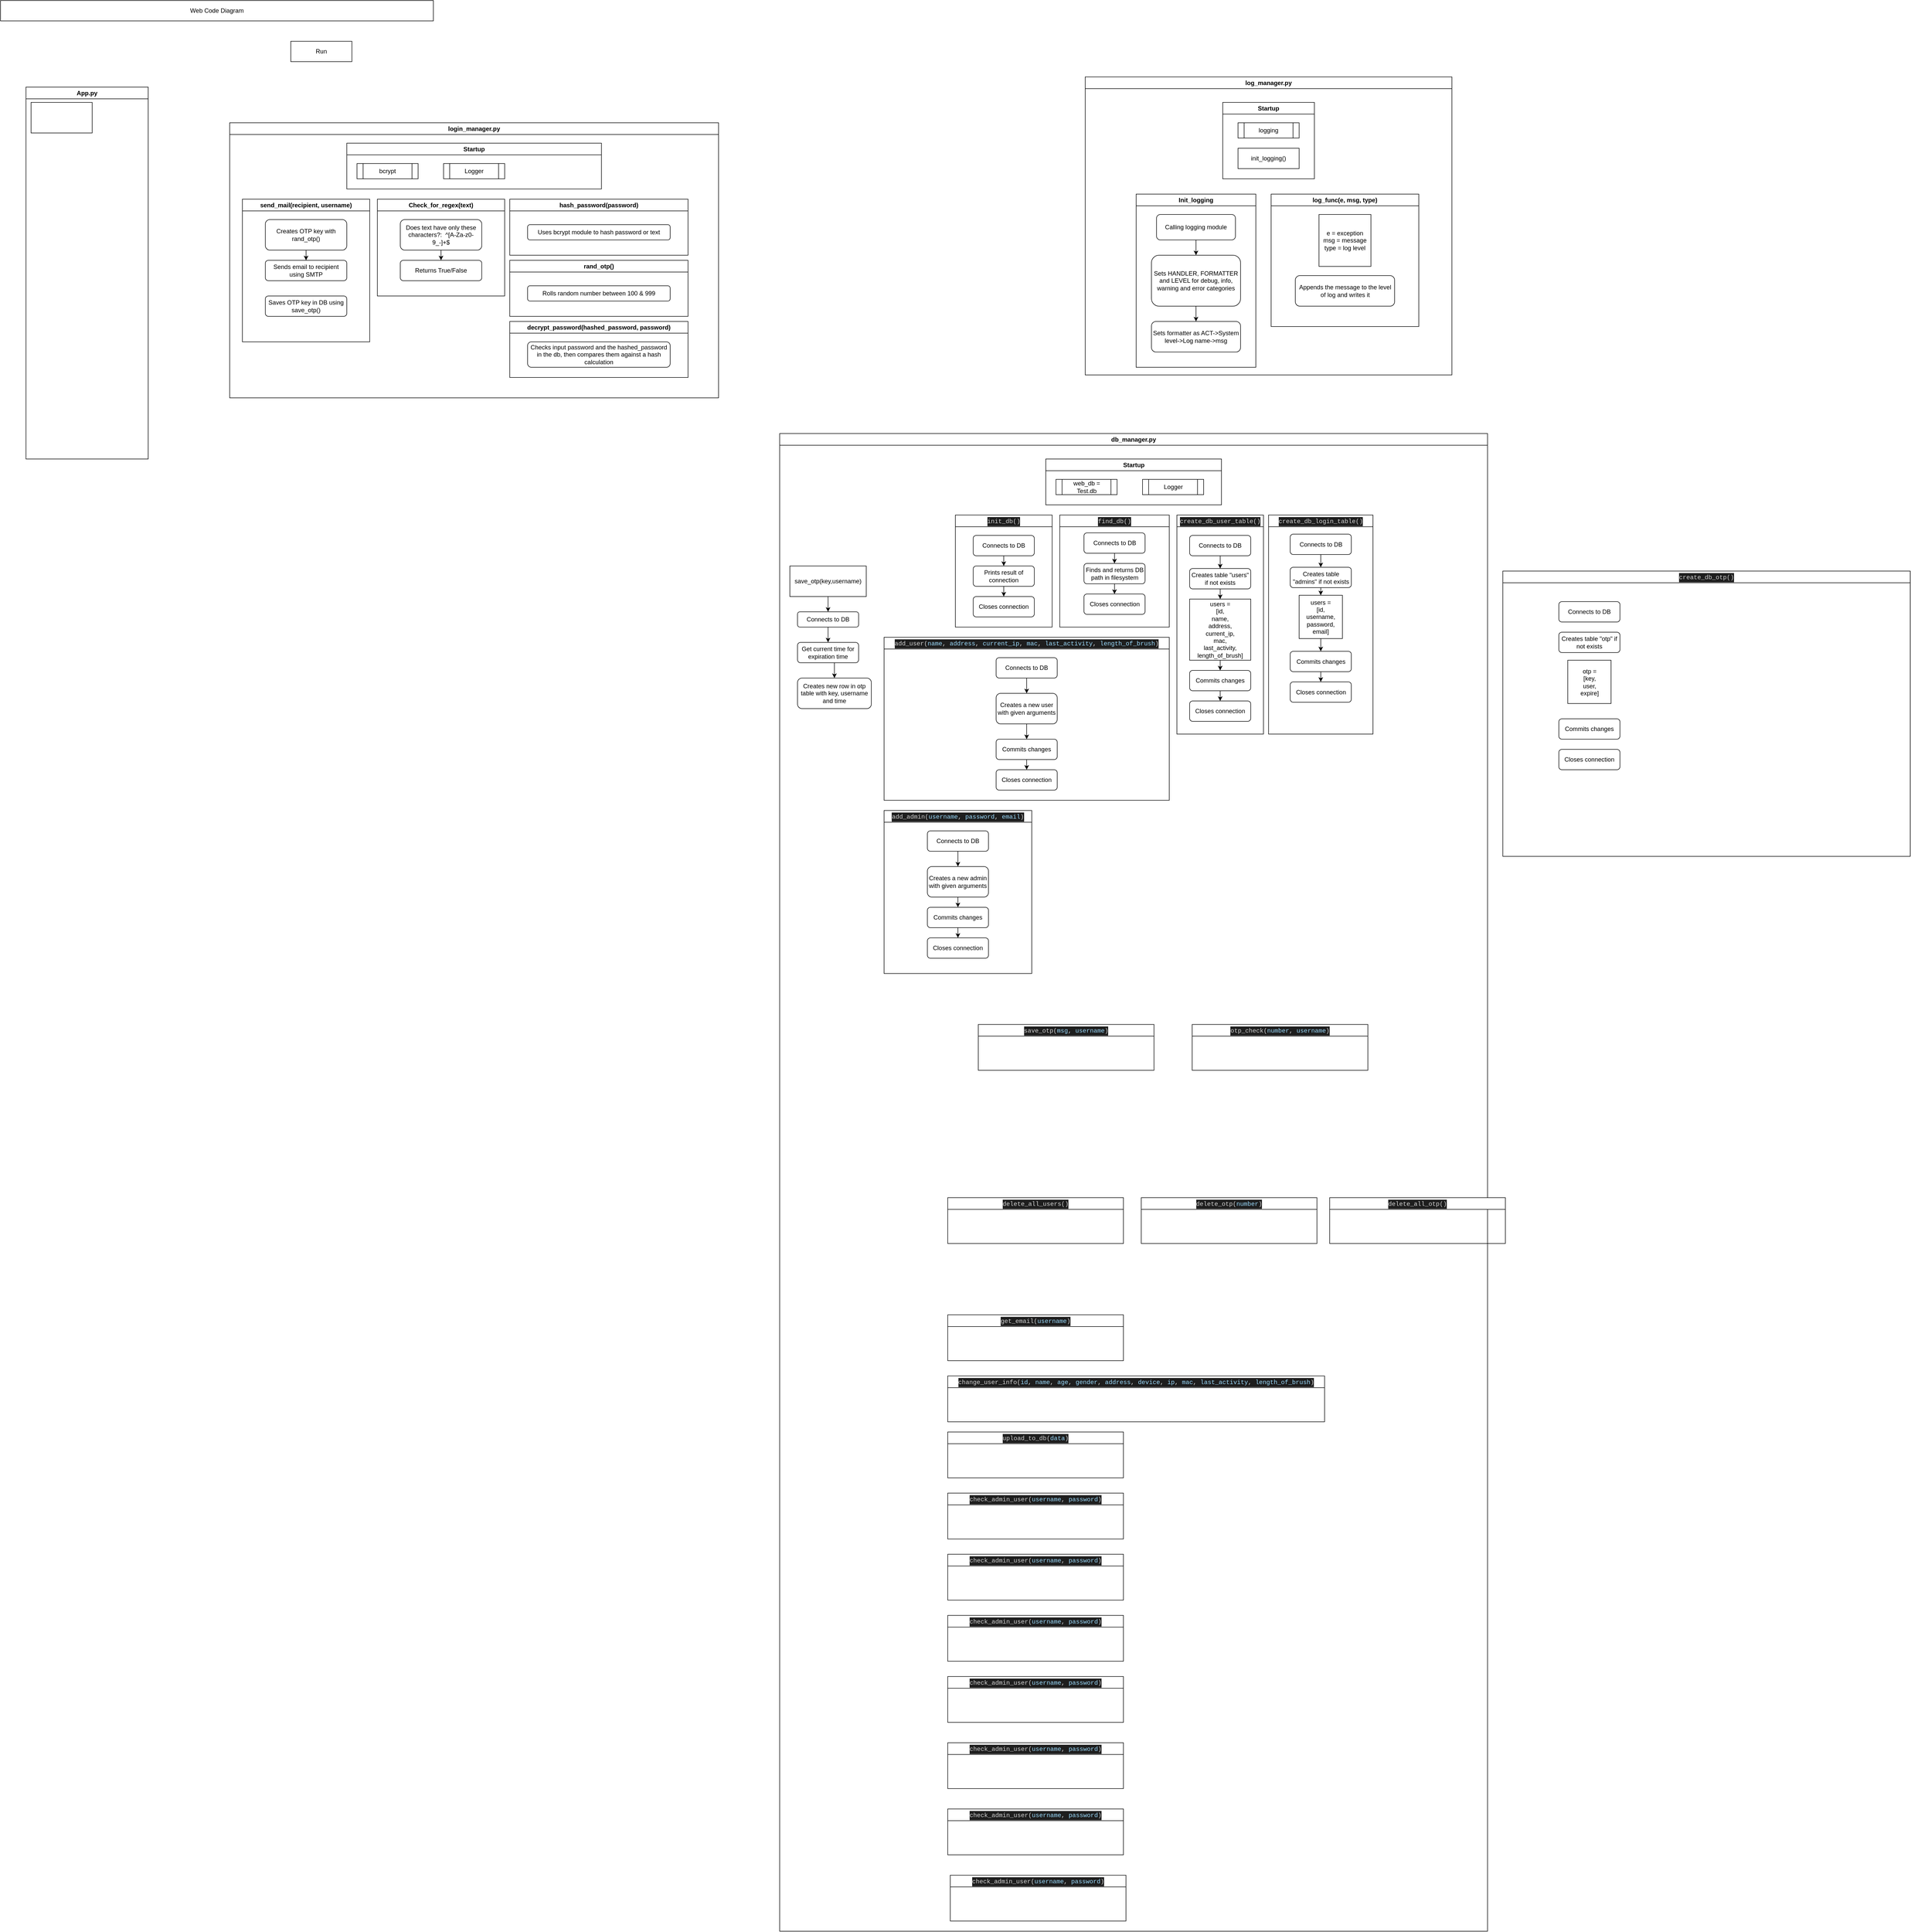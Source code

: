 <mxfile version="22.1.2" type="device">
  <diagram name="Page-1" id="QE8vZVnPBZV8oYVL76SA">
    <mxGraphModel dx="1562" dy="975" grid="1" gridSize="10" guides="1" tooltips="1" connect="1" arrows="1" fold="1" page="1" pageScale="1" pageWidth="850" pageHeight="1100" math="0" shadow="0">
      <root>
        <mxCell id="0" />
        <mxCell id="1" parent="0" />
        <mxCell id="vFeUDvUmldkNWTVdKpO3-1" value="Web Code Diagram" style="rounded=0;whiteSpace=wrap;html=1;" vertex="1" parent="1">
          <mxGeometry width="850" height="40" as="geometry" />
        </mxCell>
        <mxCell id="vFeUDvUmldkNWTVdKpO3-3" value="Run" style="rounded=0;whiteSpace=wrap;html=1;" vertex="1" parent="1">
          <mxGeometry x="570" y="80" width="120" height="40" as="geometry" />
        </mxCell>
        <mxCell id="vFeUDvUmldkNWTVdKpO3-5" value="App.py" style="swimlane;whiteSpace=wrap;html=1;startSize=23;" vertex="1" parent="1">
          <mxGeometry x="50" y="170" width="240" height="730" as="geometry" />
        </mxCell>
        <mxCell id="vFeUDvUmldkNWTVdKpO3-9" value="" style="rounded=0;whiteSpace=wrap;html=1;" vertex="1" parent="vFeUDvUmldkNWTVdKpO3-5">
          <mxGeometry x="10" y="30" width="120" height="60" as="geometry" />
        </mxCell>
        <mxCell id="vFeUDvUmldkNWTVdKpO3-6" value="log_manager.py" style="swimlane;whiteSpace=wrap;html=1;startSize=23;" vertex="1" parent="1">
          <mxGeometry x="2130" y="150" width="720" height="585" as="geometry" />
        </mxCell>
        <mxCell id="vFeUDvUmldkNWTVdKpO3-115" value="Startup" style="swimlane;whiteSpace=wrap;html=1;" vertex="1" parent="vFeUDvUmldkNWTVdKpO3-6">
          <mxGeometry x="270" y="50" width="180" height="150" as="geometry" />
        </mxCell>
        <mxCell id="vFeUDvUmldkNWTVdKpO3-117" value="logging" style="shape=process;whiteSpace=wrap;html=1;backgroundOutline=1;" vertex="1" parent="vFeUDvUmldkNWTVdKpO3-115">
          <mxGeometry x="30" y="40" width="120" height="30" as="geometry" />
        </mxCell>
        <mxCell id="vFeUDvUmldkNWTVdKpO3-120" value="init_logging()" style="rounded=0;whiteSpace=wrap;html=1;" vertex="1" parent="vFeUDvUmldkNWTVdKpO3-115">
          <mxGeometry x="30" y="90" width="120" height="40" as="geometry" />
        </mxCell>
        <mxCell id="vFeUDvUmldkNWTVdKpO3-121" value="Init_logging" style="swimlane;whiteSpace=wrap;html=1;" vertex="1" parent="vFeUDvUmldkNWTVdKpO3-6">
          <mxGeometry x="100" y="230" width="235" height="340" as="geometry" />
        </mxCell>
        <mxCell id="vFeUDvUmldkNWTVdKpO3-127" style="edgeStyle=orthogonalEdgeStyle;rounded=0;orthogonalLoop=1;jettySize=auto;html=1;exitX=0.5;exitY=1;exitDx=0;exitDy=0;entryX=0.5;entryY=0;entryDx=0;entryDy=0;" edge="1" parent="vFeUDvUmldkNWTVdKpO3-121" source="vFeUDvUmldkNWTVdKpO3-124" target="vFeUDvUmldkNWTVdKpO3-125">
          <mxGeometry relative="1" as="geometry" />
        </mxCell>
        <mxCell id="vFeUDvUmldkNWTVdKpO3-124" value="Calling logging module" style="rounded=1;whiteSpace=wrap;html=1;" vertex="1" parent="vFeUDvUmldkNWTVdKpO3-121">
          <mxGeometry x="40" y="40" width="155" height="50" as="geometry" />
        </mxCell>
        <mxCell id="vFeUDvUmldkNWTVdKpO3-128" style="edgeStyle=orthogonalEdgeStyle;rounded=0;orthogonalLoop=1;jettySize=auto;html=1;exitX=0.5;exitY=1;exitDx=0;exitDy=0;entryX=0.5;entryY=0;entryDx=0;entryDy=0;" edge="1" parent="vFeUDvUmldkNWTVdKpO3-121" source="vFeUDvUmldkNWTVdKpO3-125" target="vFeUDvUmldkNWTVdKpO3-126">
          <mxGeometry relative="1" as="geometry" />
        </mxCell>
        <mxCell id="vFeUDvUmldkNWTVdKpO3-125" value="Sets HANDLER, FORMATTER and LEVEL for debug, info, warning and error categories" style="rounded=1;whiteSpace=wrap;html=1;" vertex="1" parent="vFeUDvUmldkNWTVdKpO3-121">
          <mxGeometry x="30" y="120" width="175" height="100" as="geometry" />
        </mxCell>
        <mxCell id="vFeUDvUmldkNWTVdKpO3-126" value="Sets formatter as ACT-&amp;gt;System level-&amp;gt;Log name-&amp;gt;msg" style="rounded=1;whiteSpace=wrap;html=1;" vertex="1" parent="vFeUDvUmldkNWTVdKpO3-121">
          <mxGeometry x="30" y="250" width="175" height="60" as="geometry" />
        </mxCell>
        <mxCell id="vFeUDvUmldkNWTVdKpO3-129" value="log_func(e, msg, type)" style="swimlane;whiteSpace=wrap;html=1;" vertex="1" parent="vFeUDvUmldkNWTVdKpO3-6">
          <mxGeometry x="365" y="230" width="290" height="260" as="geometry" />
        </mxCell>
        <mxCell id="vFeUDvUmldkNWTVdKpO3-136" value="Appends the message to the level of log and writes it" style="rounded=1;whiteSpace=wrap;html=1;" vertex="1" parent="vFeUDvUmldkNWTVdKpO3-129">
          <mxGeometry x="47.5" y="160" width="195" height="60" as="geometry" />
        </mxCell>
        <mxCell id="vFeUDvUmldkNWTVdKpO3-137" value="e = exception&lt;br&gt;msg = message&lt;br&gt;type = log level" style="whiteSpace=wrap;html=1;aspect=fixed;" vertex="1" parent="vFeUDvUmldkNWTVdKpO3-129">
          <mxGeometry x="94" y="40" width="102" height="102" as="geometry" />
        </mxCell>
        <mxCell id="vFeUDvUmldkNWTVdKpO3-12" value="login_manager.py" style="swimlane;whiteSpace=wrap;html=1;startSize=23;" vertex="1" parent="1">
          <mxGeometry x="450" y="240" width="960" height="540" as="geometry" />
        </mxCell>
        <mxCell id="vFeUDvUmldkNWTVdKpO3-92" value="Check_for_regex(text)" style="swimlane;whiteSpace=wrap;html=1;" vertex="1" parent="vFeUDvUmldkNWTVdKpO3-12">
          <mxGeometry x="290" y="150" width="250" height="190" as="geometry" />
        </mxCell>
        <mxCell id="vFeUDvUmldkNWTVdKpO3-104" style="edgeStyle=orthogonalEdgeStyle;rounded=0;orthogonalLoop=1;jettySize=auto;html=1;exitX=0.5;exitY=1;exitDx=0;exitDy=0;entryX=0.5;entryY=0;entryDx=0;entryDy=0;" edge="1" parent="vFeUDvUmldkNWTVdKpO3-92" source="vFeUDvUmldkNWTVdKpO3-80" target="vFeUDvUmldkNWTVdKpO3-103">
          <mxGeometry relative="1" as="geometry" />
        </mxCell>
        <mxCell id="vFeUDvUmldkNWTVdKpO3-80" value="Does text have only these characters?:&amp;nbsp; ^[A-Za-z0-9_-]+$" style="rounded=1;whiteSpace=wrap;html=1;" vertex="1" parent="vFeUDvUmldkNWTVdKpO3-92">
          <mxGeometry x="45" y="40" width="160" height="60" as="geometry" />
        </mxCell>
        <mxCell id="vFeUDvUmldkNWTVdKpO3-91" style="edgeStyle=orthogonalEdgeStyle;rounded=0;orthogonalLoop=1;jettySize=auto;html=1;exitX=0.5;exitY=1;exitDx=0;exitDy=0;" edge="1" parent="vFeUDvUmldkNWTVdKpO3-92">
          <mxGeometry relative="1" as="geometry">
            <mxPoint x="82.5" y="160" as="sourcePoint" />
            <mxPoint x="82.5" y="160" as="targetPoint" />
          </mxGeometry>
        </mxCell>
        <mxCell id="vFeUDvUmldkNWTVdKpO3-103" value="Returns True/False" style="rounded=1;whiteSpace=wrap;html=1;" vertex="1" parent="vFeUDvUmldkNWTVdKpO3-92">
          <mxGeometry x="45" y="120" width="160" height="40" as="geometry" />
        </mxCell>
        <mxCell id="vFeUDvUmldkNWTVdKpO3-97" value="Startup" style="swimlane;whiteSpace=wrap;html=1;" vertex="1" parent="vFeUDvUmldkNWTVdKpO3-12">
          <mxGeometry x="230" y="40" width="500" height="90" as="geometry" />
        </mxCell>
        <mxCell id="vFeUDvUmldkNWTVdKpO3-28" value="bcrypt" style="shape=process;whiteSpace=wrap;html=1;backgroundOutline=1;" vertex="1" parent="vFeUDvUmldkNWTVdKpO3-97">
          <mxGeometry x="20" y="40" width="120" height="30" as="geometry" />
        </mxCell>
        <mxCell id="vFeUDvUmldkNWTVdKpO3-27" value="Logger" style="shape=process;whiteSpace=wrap;html=1;backgroundOutline=1;" vertex="1" parent="vFeUDvUmldkNWTVdKpO3-97">
          <mxGeometry x="190" y="40" width="120" height="30" as="geometry" />
        </mxCell>
        <mxCell id="vFeUDvUmldkNWTVdKpO3-98" value="hash_password(password)" style="swimlane;whiteSpace=wrap;html=1;" vertex="1" parent="vFeUDvUmldkNWTVdKpO3-12">
          <mxGeometry x="550" y="150" width="350" height="110" as="geometry" />
        </mxCell>
        <mxCell id="vFeUDvUmldkNWTVdKpO3-72" value="Uses bcrypt module to hash password or text" style="rounded=1;whiteSpace=wrap;html=1;" vertex="1" parent="vFeUDvUmldkNWTVdKpO3-98">
          <mxGeometry x="35" y="50" width="280" height="30" as="geometry" />
        </mxCell>
        <mxCell id="vFeUDvUmldkNWTVdKpO3-105" value="send_mail(recipient, username)" style="swimlane;whiteSpace=wrap;html=1;" vertex="1" parent="vFeUDvUmldkNWTVdKpO3-12">
          <mxGeometry x="25" y="150" width="250" height="280" as="geometry" />
        </mxCell>
        <mxCell id="vFeUDvUmldkNWTVdKpO3-106" style="edgeStyle=orthogonalEdgeStyle;rounded=0;orthogonalLoop=1;jettySize=auto;html=1;exitX=0.5;exitY=1;exitDx=0;exitDy=0;entryX=0.5;entryY=0;entryDx=0;entryDy=0;" edge="1" parent="vFeUDvUmldkNWTVdKpO3-105" source="vFeUDvUmldkNWTVdKpO3-107" target="vFeUDvUmldkNWTVdKpO3-109">
          <mxGeometry relative="1" as="geometry" />
        </mxCell>
        <mxCell id="vFeUDvUmldkNWTVdKpO3-107" value="Creates OTP key with rand_otp()" style="rounded=1;whiteSpace=wrap;html=1;" vertex="1" parent="vFeUDvUmldkNWTVdKpO3-105">
          <mxGeometry x="45" y="40" width="160" height="60" as="geometry" />
        </mxCell>
        <mxCell id="vFeUDvUmldkNWTVdKpO3-108" style="edgeStyle=orthogonalEdgeStyle;rounded=0;orthogonalLoop=1;jettySize=auto;html=1;exitX=0.5;exitY=1;exitDx=0;exitDy=0;" edge="1" parent="vFeUDvUmldkNWTVdKpO3-105">
          <mxGeometry relative="1" as="geometry">
            <mxPoint x="82.5" y="160" as="sourcePoint" />
            <mxPoint x="82.5" y="160" as="targetPoint" />
          </mxGeometry>
        </mxCell>
        <mxCell id="vFeUDvUmldkNWTVdKpO3-109" value="Sends email to recipient using SMTP" style="rounded=1;whiteSpace=wrap;html=1;" vertex="1" parent="vFeUDvUmldkNWTVdKpO3-105">
          <mxGeometry x="45" y="120" width="160" height="40" as="geometry" />
        </mxCell>
        <mxCell id="vFeUDvUmldkNWTVdKpO3-110" value="Saves OTP key in DB using save_otp()" style="rounded=1;whiteSpace=wrap;html=1;" vertex="1" parent="vFeUDvUmldkNWTVdKpO3-105">
          <mxGeometry x="45" y="190" width="160" height="40" as="geometry" />
        </mxCell>
        <mxCell id="vFeUDvUmldkNWTVdKpO3-111" value="rand_otp()" style="swimlane;whiteSpace=wrap;html=1;" vertex="1" parent="vFeUDvUmldkNWTVdKpO3-12">
          <mxGeometry x="550" y="270" width="350" height="110" as="geometry" />
        </mxCell>
        <mxCell id="vFeUDvUmldkNWTVdKpO3-112" value="Rolls random number between 100 &amp;amp; 999" style="rounded=1;whiteSpace=wrap;html=1;" vertex="1" parent="vFeUDvUmldkNWTVdKpO3-111">
          <mxGeometry x="35" y="50" width="280" height="30" as="geometry" />
        </mxCell>
        <mxCell id="vFeUDvUmldkNWTVdKpO3-113" value="decrypt_password(hashed_password, password)" style="swimlane;whiteSpace=wrap;html=1;" vertex="1" parent="vFeUDvUmldkNWTVdKpO3-12">
          <mxGeometry x="550" y="390" width="350" height="110" as="geometry" />
        </mxCell>
        <mxCell id="vFeUDvUmldkNWTVdKpO3-114" value="Checks input password and the hashed_password in the db, then compares them against a hash calculation" style="rounded=1;whiteSpace=wrap;html=1;" vertex="1" parent="vFeUDvUmldkNWTVdKpO3-113">
          <mxGeometry x="35" y="40" width="280" height="50" as="geometry" />
        </mxCell>
        <mxCell id="vFeUDvUmldkNWTVdKpO3-14" value="db_manager.py" style="swimlane;whiteSpace=wrap;html=1;startSize=23;" vertex="1" parent="1">
          <mxGeometry x="1530" y="850" width="1390" height="2940" as="geometry" />
        </mxCell>
        <mxCell id="vFeUDvUmldkNWTVdKpO3-68" style="edgeStyle=orthogonalEdgeStyle;rounded=0;orthogonalLoop=1;jettySize=auto;html=1;exitX=0.5;exitY=1;exitDx=0;exitDy=0;entryX=0.5;entryY=0;entryDx=0;entryDy=0;" edge="1" parent="vFeUDvUmldkNWTVdKpO3-14" source="vFeUDvUmldkNWTVdKpO3-40" target="vFeUDvUmldkNWTVdKpO3-65">
          <mxGeometry relative="1" as="geometry" />
        </mxCell>
        <mxCell id="vFeUDvUmldkNWTVdKpO3-40" value="save_otp(key,username)" style="rounded=0;whiteSpace=wrap;html=1;" vertex="1" parent="vFeUDvUmldkNWTVdKpO3-14">
          <mxGeometry x="20" y="260" width="150" height="60" as="geometry" />
        </mxCell>
        <mxCell id="vFeUDvUmldkNWTVdKpO3-69" style="edgeStyle=orthogonalEdgeStyle;rounded=0;orthogonalLoop=1;jettySize=auto;html=1;exitX=0.5;exitY=1;exitDx=0;exitDy=0;entryX=0.5;entryY=0;entryDx=0;entryDy=0;" edge="1" parent="vFeUDvUmldkNWTVdKpO3-14" source="vFeUDvUmldkNWTVdKpO3-65" target="vFeUDvUmldkNWTVdKpO3-66">
          <mxGeometry relative="1" as="geometry" />
        </mxCell>
        <mxCell id="vFeUDvUmldkNWTVdKpO3-65" value="Connects to DB" style="rounded=1;whiteSpace=wrap;html=1;" vertex="1" parent="vFeUDvUmldkNWTVdKpO3-14">
          <mxGeometry x="35" y="350" width="120" height="30" as="geometry" />
        </mxCell>
        <mxCell id="vFeUDvUmldkNWTVdKpO3-70" style="edgeStyle=orthogonalEdgeStyle;rounded=0;orthogonalLoop=1;jettySize=auto;html=1;exitX=0.5;exitY=1;exitDx=0;exitDy=0;entryX=0.5;entryY=0;entryDx=0;entryDy=0;" edge="1" parent="vFeUDvUmldkNWTVdKpO3-14" source="vFeUDvUmldkNWTVdKpO3-66" target="vFeUDvUmldkNWTVdKpO3-67">
          <mxGeometry relative="1" as="geometry" />
        </mxCell>
        <mxCell id="vFeUDvUmldkNWTVdKpO3-66" value="Get current time for expiration time" style="rounded=1;whiteSpace=wrap;html=1;" vertex="1" parent="vFeUDvUmldkNWTVdKpO3-14">
          <mxGeometry x="35" y="410" width="120" height="40" as="geometry" />
        </mxCell>
        <mxCell id="vFeUDvUmldkNWTVdKpO3-67" value="Creates new row in otp table with key, username and time" style="rounded=1;whiteSpace=wrap;html=1;" vertex="1" parent="vFeUDvUmldkNWTVdKpO3-14">
          <mxGeometry x="35" y="480" width="145" height="60" as="geometry" />
        </mxCell>
        <mxCell id="vFeUDvUmldkNWTVdKpO3-138" value="Startup" style="swimlane;whiteSpace=wrap;html=1;" vertex="1" parent="vFeUDvUmldkNWTVdKpO3-14">
          <mxGeometry x="522.5" y="50" width="345" height="90" as="geometry" />
        </mxCell>
        <mxCell id="vFeUDvUmldkNWTVdKpO3-139" value="web_db = Test.db" style="shape=process;whiteSpace=wrap;html=1;backgroundOutline=1;" vertex="1" parent="vFeUDvUmldkNWTVdKpO3-138">
          <mxGeometry x="20" y="40" width="120" height="30" as="geometry" />
        </mxCell>
        <mxCell id="vFeUDvUmldkNWTVdKpO3-140" value="Logger" style="shape=process;whiteSpace=wrap;html=1;backgroundOutline=1;" vertex="1" parent="vFeUDvUmldkNWTVdKpO3-138">
          <mxGeometry x="190" y="40" width="120" height="30" as="geometry" />
        </mxCell>
        <mxCell id="vFeUDvUmldkNWTVdKpO3-148" value="&lt;div style=&quot;color: rgb(212, 212, 212); background-color: rgb(30, 30, 30); font-family: Menlo, Monaco, &amp;quot;Courier New&amp;quot;, monospace; font-weight: normal; line-height: 18px;&quot;&gt;&lt;div style=&quot;line-height: 18px;&quot;&gt;create_db_login_table()&lt;/div&gt;&lt;/div&gt;" style="swimlane;whiteSpace=wrap;html=1;" vertex="1" parent="vFeUDvUmldkNWTVdKpO3-14">
          <mxGeometry x="960" y="160" width="205" height="430" as="geometry" />
        </mxCell>
        <mxCell id="vFeUDvUmldkNWTVdKpO3-207" style="edgeStyle=orthogonalEdgeStyle;rounded=0;orthogonalLoop=1;jettySize=auto;html=1;exitX=0.5;exitY=1;exitDx=0;exitDy=0;entryX=0.5;entryY=0;entryDx=0;entryDy=0;" edge="1" parent="vFeUDvUmldkNWTVdKpO3-148" source="vFeUDvUmldkNWTVdKpO3-202" target="vFeUDvUmldkNWTVdKpO3-204">
          <mxGeometry relative="1" as="geometry" />
        </mxCell>
        <mxCell id="vFeUDvUmldkNWTVdKpO3-202" value="Connects to DB" style="rounded=1;whiteSpace=wrap;html=1;" vertex="1" parent="vFeUDvUmldkNWTVdKpO3-148">
          <mxGeometry x="42.5" y="37.5" width="120" height="40" as="geometry" />
        </mxCell>
        <mxCell id="vFeUDvUmldkNWTVdKpO3-203" value="Closes connection" style="rounded=1;whiteSpace=wrap;html=1;" vertex="1" parent="vFeUDvUmldkNWTVdKpO3-148">
          <mxGeometry x="42.5" y="327.5" width="120" height="40" as="geometry" />
        </mxCell>
        <mxCell id="vFeUDvUmldkNWTVdKpO3-208" style="edgeStyle=orthogonalEdgeStyle;rounded=0;orthogonalLoop=1;jettySize=auto;html=1;exitX=0.5;exitY=1;exitDx=0;exitDy=0;entryX=0.5;entryY=0;entryDx=0;entryDy=0;" edge="1" parent="vFeUDvUmldkNWTVdKpO3-148" source="vFeUDvUmldkNWTVdKpO3-204" target="vFeUDvUmldkNWTVdKpO3-205">
          <mxGeometry relative="1" as="geometry" />
        </mxCell>
        <mxCell id="vFeUDvUmldkNWTVdKpO3-204" value="Creates table &quot;admins&quot; if not exists" style="rounded=1;whiteSpace=wrap;html=1;" vertex="1" parent="vFeUDvUmldkNWTVdKpO3-148">
          <mxGeometry x="42.5" y="102.5" width="120" height="40" as="geometry" />
        </mxCell>
        <mxCell id="vFeUDvUmldkNWTVdKpO3-209" style="edgeStyle=orthogonalEdgeStyle;rounded=0;orthogonalLoop=1;jettySize=auto;html=1;exitX=0.5;exitY=1;exitDx=0;exitDy=0;entryX=0.5;entryY=0;entryDx=0;entryDy=0;" edge="1" parent="vFeUDvUmldkNWTVdKpO3-148" source="vFeUDvUmldkNWTVdKpO3-205" target="vFeUDvUmldkNWTVdKpO3-206">
          <mxGeometry relative="1" as="geometry" />
        </mxCell>
        <mxCell id="vFeUDvUmldkNWTVdKpO3-205" value="users = &lt;br&gt;[id, &lt;br&gt;username, &lt;br&gt;password, &lt;br&gt;email]" style="whiteSpace=wrap;html=1;aspect=fixed;" vertex="1" parent="vFeUDvUmldkNWTVdKpO3-148">
          <mxGeometry x="60" y="157.5" width="85" height="85" as="geometry" />
        </mxCell>
        <mxCell id="vFeUDvUmldkNWTVdKpO3-210" style="edgeStyle=orthogonalEdgeStyle;rounded=0;orthogonalLoop=1;jettySize=auto;html=1;exitX=0.5;exitY=1;exitDx=0;exitDy=0;entryX=0.5;entryY=0;entryDx=0;entryDy=0;" edge="1" parent="vFeUDvUmldkNWTVdKpO3-148" source="vFeUDvUmldkNWTVdKpO3-206" target="vFeUDvUmldkNWTVdKpO3-203">
          <mxGeometry relative="1" as="geometry" />
        </mxCell>
        <mxCell id="vFeUDvUmldkNWTVdKpO3-206" value="Commits changes" style="rounded=1;whiteSpace=wrap;html=1;" vertex="1" parent="vFeUDvUmldkNWTVdKpO3-148">
          <mxGeometry x="42.5" y="267.5" width="120" height="40" as="geometry" />
        </mxCell>
        <mxCell id="vFeUDvUmldkNWTVdKpO3-150" value="&lt;div style=&quot;color: rgb(212, 212, 212); background-color: rgb(30, 30, 30); font-family: Menlo, Monaco, &amp;quot;Courier New&amp;quot;, monospace; font-weight: normal; line-height: 18px;&quot;&gt;add_admin(&lt;span style=&quot;color: #9cdcfe;&quot;&gt;username&lt;/span&gt;, &lt;span style=&quot;color: #9cdcfe;&quot;&gt;password&lt;/span&gt;, &lt;span style=&quot;color: #9cdcfe;&quot;&gt;email&lt;/span&gt;)&lt;/div&gt;" style="swimlane;whiteSpace=wrap;html=1;" vertex="1" parent="vFeUDvUmldkNWTVdKpO3-14">
          <mxGeometry x="205" y="740" width="290" height="320" as="geometry" />
        </mxCell>
        <mxCell id="vFeUDvUmldkNWTVdKpO3-224" style="edgeStyle=orthogonalEdgeStyle;rounded=0;orthogonalLoop=1;jettySize=auto;html=1;exitX=0.5;exitY=1;exitDx=0;exitDy=0;entryX=0.5;entryY=0;entryDx=0;entryDy=0;" edge="1" parent="vFeUDvUmldkNWTVdKpO3-150" source="vFeUDvUmldkNWTVdKpO3-220" target="vFeUDvUmldkNWTVdKpO3-223">
          <mxGeometry relative="1" as="geometry" />
        </mxCell>
        <mxCell id="vFeUDvUmldkNWTVdKpO3-220" value="Connects to DB" style="rounded=1;whiteSpace=wrap;html=1;" vertex="1" parent="vFeUDvUmldkNWTVdKpO3-150">
          <mxGeometry x="85" y="40" width="120" height="40" as="geometry" />
        </mxCell>
        <mxCell id="vFeUDvUmldkNWTVdKpO3-221" value="Closes connection" style="rounded=1;whiteSpace=wrap;html=1;" vertex="1" parent="vFeUDvUmldkNWTVdKpO3-150">
          <mxGeometry x="85" y="250" width="120" height="40" as="geometry" />
        </mxCell>
        <mxCell id="vFeUDvUmldkNWTVdKpO3-226" style="edgeStyle=orthogonalEdgeStyle;rounded=0;orthogonalLoop=1;jettySize=auto;html=1;exitX=0.5;exitY=1;exitDx=0;exitDy=0;entryX=0.5;entryY=0;entryDx=0;entryDy=0;" edge="1" parent="vFeUDvUmldkNWTVdKpO3-150" source="vFeUDvUmldkNWTVdKpO3-222" target="vFeUDvUmldkNWTVdKpO3-221">
          <mxGeometry relative="1" as="geometry" />
        </mxCell>
        <mxCell id="vFeUDvUmldkNWTVdKpO3-222" value="Commits changes" style="rounded=1;whiteSpace=wrap;html=1;" vertex="1" parent="vFeUDvUmldkNWTVdKpO3-150">
          <mxGeometry x="85" y="190" width="120" height="40" as="geometry" />
        </mxCell>
        <mxCell id="vFeUDvUmldkNWTVdKpO3-225" style="edgeStyle=orthogonalEdgeStyle;rounded=0;orthogonalLoop=1;jettySize=auto;html=1;exitX=0.5;exitY=1;exitDx=0;exitDy=0;entryX=0.5;entryY=0;entryDx=0;entryDy=0;" edge="1" parent="vFeUDvUmldkNWTVdKpO3-150" source="vFeUDvUmldkNWTVdKpO3-223" target="vFeUDvUmldkNWTVdKpO3-222">
          <mxGeometry relative="1" as="geometry" />
        </mxCell>
        <mxCell id="vFeUDvUmldkNWTVdKpO3-223" value="Creates a new admin with given arguments" style="rounded=1;whiteSpace=wrap;html=1;" vertex="1" parent="vFeUDvUmldkNWTVdKpO3-150">
          <mxGeometry x="85" y="110" width="120" height="60" as="geometry" />
        </mxCell>
        <mxCell id="vFeUDvUmldkNWTVdKpO3-153" value="&lt;div style=&quot;color: rgb(212, 212, 212); background-color: rgb(30, 30, 30); font-family: Menlo, Monaco, &amp;quot;Courier New&amp;quot;, monospace; font-weight: normal; line-height: 18px;&quot;&gt;&lt;div style=&quot;line-height: 18px;&quot;&gt;save_otp(&lt;span style=&quot;color: #9cdcfe;&quot;&gt;msg&lt;/span&gt;, &lt;span style=&quot;color: #9cdcfe;&quot;&gt;username&lt;/span&gt;)&lt;/div&gt;&lt;/div&gt;" style="swimlane;whiteSpace=wrap;html=1;" vertex="1" parent="vFeUDvUmldkNWTVdKpO3-14">
          <mxGeometry x="390" y="1160" width="345" height="90" as="geometry" />
        </mxCell>
        <mxCell id="vFeUDvUmldkNWTVdKpO3-154" value="&lt;div style=&quot;color: rgb(212, 212, 212); background-color: rgb(30, 30, 30); font-family: Menlo, Monaco, &amp;quot;Courier New&amp;quot;, monospace; font-weight: normal; line-height: 18px;&quot;&gt;&lt;div style=&quot;line-height: 18px;&quot;&gt;&lt;div style=&quot;line-height: 18px;&quot;&gt;delete_otp(&lt;span style=&quot;color: #9cdcfe;&quot;&gt;number&lt;/span&gt;)&lt;/div&gt;&lt;/div&gt;&lt;/div&gt;" style="swimlane;whiteSpace=wrap;html=1;" vertex="1" parent="vFeUDvUmldkNWTVdKpO3-14">
          <mxGeometry x="710" y="1500" width="345" height="90" as="geometry" />
        </mxCell>
        <mxCell id="vFeUDvUmldkNWTVdKpO3-155" value="&lt;div style=&quot;color: rgb(212, 212, 212); background-color: rgb(30, 30, 30); font-family: Menlo, Monaco, &amp;quot;Courier New&amp;quot;, monospace; font-weight: normal; line-height: 18px;&quot;&gt;&lt;div style=&quot;line-height: 18px;&quot;&gt;&lt;div style=&quot;line-height: 18px;&quot;&gt;&lt;div style=&quot;line-height: 18px;&quot;&gt;delete_all_otp()&lt;/div&gt;&lt;/div&gt;&lt;/div&gt;&lt;/div&gt;" style="swimlane;whiteSpace=wrap;html=1;" vertex="1" parent="vFeUDvUmldkNWTVdKpO3-14">
          <mxGeometry x="1080" y="1500" width="345" height="90" as="geometry" />
        </mxCell>
        <mxCell id="vFeUDvUmldkNWTVdKpO3-168" value="&lt;div style=&quot;color: rgb(212, 212, 212); background-color: rgb(30, 30, 30); font-family: Menlo, Monaco, &amp;quot;Courier New&amp;quot;, monospace; font-weight: normal; line-height: 18px;&quot;&gt;&lt;div style=&quot;line-height: 18px;&quot;&gt;delete_all_users()&lt;/div&gt;&lt;/div&gt;" style="swimlane;whiteSpace=wrap;html=1;" vertex="1" parent="vFeUDvUmldkNWTVdKpO3-14">
          <mxGeometry x="330" y="1500" width="345" height="90" as="geometry" />
        </mxCell>
        <mxCell id="vFeUDvUmldkNWTVdKpO3-169" value="&lt;div style=&quot;color: rgb(212, 212, 212); background-color: rgb(30, 30, 30); font-family: Menlo, Monaco, &amp;quot;Courier New&amp;quot;, monospace; font-weight: normal; line-height: 18px;&quot;&gt;&lt;div style=&quot;line-height: 18px;&quot;&gt;&lt;div style=&quot;line-height: 18px;&quot;&gt;otp_check(&lt;span style=&quot;color: #9cdcfe;&quot;&gt;number&lt;/span&gt;, &lt;span style=&quot;color: #9cdcfe;&quot;&gt;username&lt;/span&gt;)&lt;/div&gt;&lt;/div&gt;&lt;/div&gt;" style="swimlane;whiteSpace=wrap;html=1;" vertex="1" parent="vFeUDvUmldkNWTVdKpO3-14">
          <mxGeometry x="810" y="1160" width="345" height="90" as="geometry" />
        </mxCell>
        <mxCell id="vFeUDvUmldkNWTVdKpO3-170" value="&lt;div style=&quot;color: rgb(212, 212, 212); background-color: rgb(30, 30, 30); font-family: Menlo, Monaco, &amp;quot;Courier New&amp;quot;, monospace; font-weight: normal; line-height: 18px;&quot;&gt;&lt;div style=&quot;line-height: 18px;&quot;&gt;&lt;div style=&quot;line-height: 18px;&quot;&gt;&lt;div style=&quot;line-height: 18px;&quot;&gt;get_email(&lt;span style=&quot;color: #9cdcfe;&quot;&gt;username&lt;/span&gt;)&lt;/div&gt;&lt;/div&gt;&lt;/div&gt;&lt;/div&gt;" style="swimlane;whiteSpace=wrap;html=1;" vertex="1" parent="vFeUDvUmldkNWTVdKpO3-14">
          <mxGeometry x="330" y="1730" width="345" height="90" as="geometry" />
        </mxCell>
        <mxCell id="vFeUDvUmldkNWTVdKpO3-171" value="&lt;div style=&quot;color: rgb(212, 212, 212); background-color: rgb(30, 30, 30); font-family: Menlo, Monaco, &amp;quot;Courier New&amp;quot;, monospace; font-weight: normal; line-height: 18px;&quot;&gt;&lt;div style=&quot;line-height: 18px;&quot;&gt;&lt;div style=&quot;line-height: 18px;&quot;&gt;change_user_info(&lt;span style=&quot;color: #9cdcfe;&quot;&gt;id&lt;/span&gt;, &lt;span style=&quot;color: #9cdcfe;&quot;&gt;name&lt;/span&gt;, &lt;span style=&quot;color: #9cdcfe;&quot;&gt;age&lt;/span&gt;, &lt;span style=&quot;color: #9cdcfe;&quot;&gt;gender&lt;/span&gt;, &lt;span style=&quot;color: #9cdcfe;&quot;&gt;address&lt;/span&gt;, &lt;span style=&quot;color: #9cdcfe;&quot;&gt;device&lt;/span&gt;, &lt;span style=&quot;color: #9cdcfe;&quot;&gt;ip&lt;/span&gt;, &lt;span style=&quot;color: #9cdcfe;&quot;&gt;mac&lt;/span&gt;, &lt;span style=&quot;color: #9cdcfe;&quot;&gt;last_activity&lt;/span&gt;, &lt;span style=&quot;color: #9cdcfe;&quot;&gt;length_of_brush&lt;/span&gt;)&lt;/div&gt;&lt;/div&gt;&lt;/div&gt;" style="swimlane;whiteSpace=wrap;html=1;" vertex="1" parent="vFeUDvUmldkNWTVdKpO3-14">
          <mxGeometry x="330" y="1850" width="740" height="90" as="geometry" />
        </mxCell>
        <mxCell id="vFeUDvUmldkNWTVdKpO3-172" value="&lt;div style=&quot;color: rgb(212, 212, 212); background-color: rgb(30, 30, 30); font-family: Menlo, Monaco, &amp;quot;Courier New&amp;quot;, monospace; font-weight: normal; line-height: 18px;&quot;&gt;&lt;div style=&quot;line-height: 18px;&quot;&gt;&lt;div style=&quot;line-height: 18px;&quot;&gt;&lt;div style=&quot;line-height: 18px;&quot;&gt;upload_to_db(&lt;span style=&quot;color: #9cdcfe;&quot;&gt;data&lt;/span&gt;)&lt;/div&gt;&lt;/div&gt;&lt;/div&gt;&lt;/div&gt;" style="swimlane;whiteSpace=wrap;html=1;" vertex="1" parent="vFeUDvUmldkNWTVdKpO3-14">
          <mxGeometry x="330" y="1960" width="345" height="90" as="geometry" />
        </mxCell>
        <mxCell id="vFeUDvUmldkNWTVdKpO3-173" value="&lt;div style=&quot;color: rgb(212, 212, 212); background-color: rgb(30, 30, 30); font-family: Menlo, Monaco, &amp;quot;Courier New&amp;quot;, monospace; font-weight: normal; line-height: 18px;&quot;&gt;&lt;div style=&quot;line-height: 18px;&quot;&gt;&lt;div style=&quot;line-height: 18px;&quot;&gt;&lt;div style=&quot;line-height: 18px;&quot;&gt;&lt;div style=&quot;line-height: 18px;&quot;&gt;check_admin_user(&lt;span style=&quot;color: #9cdcfe;&quot;&gt;username&lt;/span&gt;, &lt;span style=&quot;color: #9cdcfe;&quot;&gt;password&lt;/span&gt;)&lt;/div&gt;&lt;/div&gt;&lt;/div&gt;&lt;/div&gt;&lt;/div&gt;" style="swimlane;whiteSpace=wrap;html=1;" vertex="1" parent="vFeUDvUmldkNWTVdKpO3-14">
          <mxGeometry x="330" y="2080" width="345" height="90" as="geometry" />
        </mxCell>
        <mxCell id="vFeUDvUmldkNWTVdKpO3-174" value="&lt;div style=&quot;color: rgb(212, 212, 212); background-color: rgb(30, 30, 30); font-family: Menlo, Monaco, &amp;quot;Courier New&amp;quot;, monospace; font-weight: normal; line-height: 18px;&quot;&gt;&lt;div style=&quot;line-height: 18px;&quot;&gt;&lt;div style=&quot;line-height: 18px;&quot;&gt;&lt;div style=&quot;line-height: 18px;&quot;&gt;&lt;div style=&quot;line-height: 18px;&quot;&gt;check_admin_user(&lt;span style=&quot;color: #9cdcfe;&quot;&gt;username&lt;/span&gt;, &lt;span style=&quot;color: #9cdcfe;&quot;&gt;password&lt;/span&gt;)&lt;/div&gt;&lt;/div&gt;&lt;/div&gt;&lt;/div&gt;&lt;/div&gt;" style="swimlane;whiteSpace=wrap;html=1;" vertex="1" parent="vFeUDvUmldkNWTVdKpO3-14">
          <mxGeometry x="330" y="2200" width="345" height="90" as="geometry" />
        </mxCell>
        <mxCell id="vFeUDvUmldkNWTVdKpO3-175" value="&lt;div style=&quot;color: rgb(212, 212, 212); background-color: rgb(30, 30, 30); font-family: Menlo, Monaco, &amp;quot;Courier New&amp;quot;, monospace; font-weight: normal; line-height: 18px;&quot;&gt;&lt;div style=&quot;line-height: 18px;&quot;&gt;&lt;div style=&quot;line-height: 18px;&quot;&gt;&lt;div style=&quot;line-height: 18px;&quot;&gt;&lt;div style=&quot;line-height: 18px;&quot;&gt;check_admin_user(&lt;span style=&quot;color: #9cdcfe;&quot;&gt;username&lt;/span&gt;, &lt;span style=&quot;color: #9cdcfe;&quot;&gt;password&lt;/span&gt;)&lt;/div&gt;&lt;/div&gt;&lt;/div&gt;&lt;/div&gt;&lt;/div&gt;" style="swimlane;whiteSpace=wrap;html=1;" vertex="1" parent="vFeUDvUmldkNWTVdKpO3-14">
          <mxGeometry x="330" y="2320" width="345" height="90" as="geometry" />
        </mxCell>
        <mxCell id="vFeUDvUmldkNWTVdKpO3-176" value="&lt;div style=&quot;color: rgb(212, 212, 212); background-color: rgb(30, 30, 30); font-family: Menlo, Monaco, &amp;quot;Courier New&amp;quot;, monospace; font-weight: normal; line-height: 18px;&quot;&gt;&lt;div style=&quot;line-height: 18px;&quot;&gt;&lt;div style=&quot;line-height: 18px;&quot;&gt;&lt;div style=&quot;line-height: 18px;&quot;&gt;&lt;div style=&quot;line-height: 18px;&quot;&gt;check_admin_user(&lt;span style=&quot;color: #9cdcfe;&quot;&gt;username&lt;/span&gt;, &lt;span style=&quot;color: #9cdcfe;&quot;&gt;password&lt;/span&gt;)&lt;/div&gt;&lt;/div&gt;&lt;/div&gt;&lt;/div&gt;&lt;/div&gt;" style="swimlane;whiteSpace=wrap;html=1;" vertex="1" parent="vFeUDvUmldkNWTVdKpO3-14">
          <mxGeometry x="330" y="2440" width="345" height="90" as="geometry" />
        </mxCell>
        <mxCell id="vFeUDvUmldkNWTVdKpO3-177" value="&lt;div style=&quot;color: rgb(212, 212, 212); background-color: rgb(30, 30, 30); font-family: Menlo, Monaco, &amp;quot;Courier New&amp;quot;, monospace; font-weight: normal; line-height: 18px;&quot;&gt;&lt;div style=&quot;line-height: 18px;&quot;&gt;&lt;div style=&quot;line-height: 18px;&quot;&gt;&lt;div style=&quot;line-height: 18px;&quot;&gt;&lt;div style=&quot;line-height: 18px;&quot;&gt;check_admin_user(&lt;span style=&quot;color: #9cdcfe;&quot;&gt;username&lt;/span&gt;, &lt;span style=&quot;color: #9cdcfe;&quot;&gt;password&lt;/span&gt;)&lt;/div&gt;&lt;/div&gt;&lt;/div&gt;&lt;/div&gt;&lt;/div&gt;" style="swimlane;whiteSpace=wrap;html=1;" vertex="1" parent="vFeUDvUmldkNWTVdKpO3-14">
          <mxGeometry x="330" y="2570" width="345" height="90" as="geometry" />
        </mxCell>
        <mxCell id="vFeUDvUmldkNWTVdKpO3-178" value="&lt;div style=&quot;color: rgb(212, 212, 212); background-color: rgb(30, 30, 30); font-family: Menlo, Monaco, &amp;quot;Courier New&amp;quot;, monospace; font-weight: normal; line-height: 18px;&quot;&gt;&lt;div style=&quot;line-height: 18px;&quot;&gt;&lt;div style=&quot;line-height: 18px;&quot;&gt;&lt;div style=&quot;line-height: 18px;&quot;&gt;&lt;div style=&quot;line-height: 18px;&quot;&gt;check_admin_user(&lt;span style=&quot;color: #9cdcfe;&quot;&gt;username&lt;/span&gt;, &lt;span style=&quot;color: #9cdcfe;&quot;&gt;password&lt;/span&gt;)&lt;/div&gt;&lt;/div&gt;&lt;/div&gt;&lt;/div&gt;&lt;/div&gt;" style="swimlane;whiteSpace=wrap;html=1;" vertex="1" parent="vFeUDvUmldkNWTVdKpO3-14">
          <mxGeometry x="330" y="2700" width="345" height="90" as="geometry" />
        </mxCell>
        <mxCell id="vFeUDvUmldkNWTVdKpO3-179" value="&lt;div style=&quot;color: rgb(212, 212, 212); background-color: rgb(30, 30, 30); font-family: Menlo, Monaco, &amp;quot;Courier New&amp;quot;, monospace; font-weight: normal; line-height: 18px;&quot;&gt;&lt;div style=&quot;line-height: 18px;&quot;&gt;&lt;div style=&quot;line-height: 18px;&quot;&gt;&lt;div style=&quot;line-height: 18px;&quot;&gt;&lt;div style=&quot;line-height: 18px;&quot;&gt;check_admin_user(&lt;span style=&quot;color: #9cdcfe;&quot;&gt;username&lt;/span&gt;, &lt;span style=&quot;color: #9cdcfe;&quot;&gt;password&lt;/span&gt;)&lt;/div&gt;&lt;/div&gt;&lt;/div&gt;&lt;/div&gt;&lt;/div&gt;" style="swimlane;whiteSpace=wrap;html=1;" vertex="1" parent="vFeUDvUmldkNWTVdKpO3-14">
          <mxGeometry x="335" y="2830" width="345" height="90" as="geometry" />
        </mxCell>
        <mxCell id="vFeUDvUmldkNWTVdKpO3-142" value="&lt;div style=&quot;color: rgb(212, 212, 212); background-color: rgb(30, 30, 30); font-family: Menlo, Monaco, &amp;quot;Courier New&amp;quot;, monospace; font-weight: normal; line-height: 18px;&quot;&gt;init_db()&lt;/div&gt;" style="swimlane;whiteSpace=wrap;html=1;" vertex="1" parent="vFeUDvUmldkNWTVdKpO3-14">
          <mxGeometry x="345" y="160" width="190" height="220" as="geometry" />
        </mxCell>
        <mxCell id="vFeUDvUmldkNWTVdKpO3-182" style="edgeStyle=orthogonalEdgeStyle;rounded=0;orthogonalLoop=1;jettySize=auto;html=1;exitX=0.5;exitY=1;exitDx=0;exitDy=0;entryX=0.5;entryY=0;entryDx=0;entryDy=0;" edge="1" parent="vFeUDvUmldkNWTVdKpO3-142" source="vFeUDvUmldkNWTVdKpO3-180" target="vFeUDvUmldkNWTVdKpO3-181">
          <mxGeometry relative="1" as="geometry" />
        </mxCell>
        <mxCell id="vFeUDvUmldkNWTVdKpO3-180" value="Connects to DB" style="rounded=1;whiteSpace=wrap;html=1;" vertex="1" parent="vFeUDvUmldkNWTVdKpO3-142">
          <mxGeometry x="35" y="40" width="120" height="40" as="geometry" />
        </mxCell>
        <mxCell id="vFeUDvUmldkNWTVdKpO3-185" style="edgeStyle=orthogonalEdgeStyle;rounded=0;orthogonalLoop=1;jettySize=auto;html=1;exitX=0.5;exitY=1;exitDx=0;exitDy=0;entryX=0.5;entryY=0;entryDx=0;entryDy=0;" edge="1" parent="vFeUDvUmldkNWTVdKpO3-142" source="vFeUDvUmldkNWTVdKpO3-181" target="vFeUDvUmldkNWTVdKpO3-184">
          <mxGeometry relative="1" as="geometry" />
        </mxCell>
        <mxCell id="vFeUDvUmldkNWTVdKpO3-181" value="Prints result of connection" style="rounded=1;whiteSpace=wrap;html=1;" vertex="1" parent="vFeUDvUmldkNWTVdKpO3-142">
          <mxGeometry x="35" y="100" width="120" height="40" as="geometry" />
        </mxCell>
        <mxCell id="vFeUDvUmldkNWTVdKpO3-184" value="Closes connection" style="rounded=1;whiteSpace=wrap;html=1;" vertex="1" parent="vFeUDvUmldkNWTVdKpO3-142">
          <mxGeometry x="35" y="160" width="120" height="40" as="geometry" />
        </mxCell>
        <mxCell id="vFeUDvUmldkNWTVdKpO3-146" value="&lt;div style=&quot;color: rgb(212, 212, 212); background-color: rgb(30, 30, 30); font-family: Menlo, Monaco, &amp;quot;Courier New&amp;quot;, monospace; font-weight: normal; line-height: 18px;&quot;&gt;find_db()&lt;/div&gt;" style="swimlane;whiteSpace=wrap;html=1;" vertex="1" parent="vFeUDvUmldkNWTVdKpO3-14">
          <mxGeometry x="550" y="160" width="215" height="220" as="geometry" />
        </mxCell>
        <mxCell id="vFeUDvUmldkNWTVdKpO3-188" style="edgeStyle=orthogonalEdgeStyle;rounded=0;orthogonalLoop=1;jettySize=auto;html=1;exitX=0.5;exitY=1;exitDx=0;exitDy=0;entryX=0.5;entryY=0;entryDx=0;entryDy=0;" edge="1" parent="vFeUDvUmldkNWTVdKpO3-146" source="vFeUDvUmldkNWTVdKpO3-183" target="vFeUDvUmldkNWTVdKpO3-186">
          <mxGeometry relative="1" as="geometry" />
        </mxCell>
        <mxCell id="vFeUDvUmldkNWTVdKpO3-183" value="Connects to DB" style="rounded=1;whiteSpace=wrap;html=1;" vertex="1" parent="vFeUDvUmldkNWTVdKpO3-146">
          <mxGeometry x="47.5" y="35" width="120" height="40" as="geometry" />
        </mxCell>
        <mxCell id="vFeUDvUmldkNWTVdKpO3-190" style="edgeStyle=orthogonalEdgeStyle;rounded=0;orthogonalLoop=1;jettySize=auto;html=1;exitX=0.5;exitY=1;exitDx=0;exitDy=0;entryX=0.5;entryY=0;entryDx=0;entryDy=0;" edge="1" parent="vFeUDvUmldkNWTVdKpO3-146" source="vFeUDvUmldkNWTVdKpO3-186" target="vFeUDvUmldkNWTVdKpO3-189">
          <mxGeometry relative="1" as="geometry" />
        </mxCell>
        <mxCell id="vFeUDvUmldkNWTVdKpO3-186" value="Finds and returns DB path in filesystem" style="rounded=1;whiteSpace=wrap;html=1;" vertex="1" parent="vFeUDvUmldkNWTVdKpO3-146">
          <mxGeometry x="47.5" y="95" width="120" height="40" as="geometry" />
        </mxCell>
        <mxCell id="vFeUDvUmldkNWTVdKpO3-189" value="Closes connection" style="rounded=1;whiteSpace=wrap;html=1;" vertex="1" parent="vFeUDvUmldkNWTVdKpO3-146">
          <mxGeometry x="47.5" y="155" width="120" height="40" as="geometry" />
        </mxCell>
        <mxCell id="vFeUDvUmldkNWTVdKpO3-147" value="&lt;div style=&quot;color: rgb(212, 212, 212); background-color: rgb(30, 30, 30); font-family: Menlo, Monaco, &amp;quot;Courier New&amp;quot;, monospace; font-weight: normal; line-height: 18px;&quot;&gt;create_db_user_table()&lt;/div&gt;" style="swimlane;whiteSpace=wrap;html=1;" vertex="1" parent="vFeUDvUmldkNWTVdKpO3-14">
          <mxGeometry x="780" y="160" width="170" height="430" as="geometry">
            <mxRectangle x="780" y="160" width="200" height="30" as="alternateBounds" />
          </mxGeometry>
        </mxCell>
        <mxCell id="vFeUDvUmldkNWTVdKpO3-197" style="edgeStyle=orthogonalEdgeStyle;rounded=0;orthogonalLoop=1;jettySize=auto;html=1;exitX=0.5;exitY=1;exitDx=0;exitDy=0;entryX=0.5;entryY=0;entryDx=0;entryDy=0;" edge="1" parent="vFeUDvUmldkNWTVdKpO3-147" source="vFeUDvUmldkNWTVdKpO3-191" target="vFeUDvUmldkNWTVdKpO3-193">
          <mxGeometry relative="1" as="geometry" />
        </mxCell>
        <mxCell id="vFeUDvUmldkNWTVdKpO3-191" value="Connects to DB" style="rounded=1;whiteSpace=wrap;html=1;" vertex="1" parent="vFeUDvUmldkNWTVdKpO3-147">
          <mxGeometry x="25" y="40" width="120" height="40" as="geometry" />
        </mxCell>
        <mxCell id="vFeUDvUmldkNWTVdKpO3-192" value="Closes connection" style="rounded=1;whiteSpace=wrap;html=1;" vertex="1" parent="vFeUDvUmldkNWTVdKpO3-147">
          <mxGeometry x="25" y="365" width="120" height="40" as="geometry" />
        </mxCell>
        <mxCell id="vFeUDvUmldkNWTVdKpO3-198" style="edgeStyle=orthogonalEdgeStyle;rounded=0;orthogonalLoop=1;jettySize=auto;html=1;exitX=0.5;exitY=1;exitDx=0;exitDy=0;entryX=0.5;entryY=0;entryDx=0;entryDy=0;" edge="1" parent="vFeUDvUmldkNWTVdKpO3-147" source="vFeUDvUmldkNWTVdKpO3-193" target="vFeUDvUmldkNWTVdKpO3-196">
          <mxGeometry relative="1" as="geometry" />
        </mxCell>
        <mxCell id="vFeUDvUmldkNWTVdKpO3-193" value="Creates table &quot;users&quot; if not exists" style="rounded=1;whiteSpace=wrap;html=1;" vertex="1" parent="vFeUDvUmldkNWTVdKpO3-147">
          <mxGeometry x="25" y="105" width="120" height="40" as="geometry" />
        </mxCell>
        <mxCell id="vFeUDvUmldkNWTVdKpO3-200" style="edgeStyle=orthogonalEdgeStyle;rounded=0;orthogonalLoop=1;jettySize=auto;html=1;exitX=0.5;exitY=1;exitDx=0;exitDy=0;entryX=0.5;entryY=0;entryDx=0;entryDy=0;" edge="1" parent="vFeUDvUmldkNWTVdKpO3-147" source="vFeUDvUmldkNWTVdKpO3-196" target="vFeUDvUmldkNWTVdKpO3-199">
          <mxGeometry relative="1" as="geometry" />
        </mxCell>
        <mxCell id="vFeUDvUmldkNWTVdKpO3-196" value="users = &lt;br&gt;[id, &lt;br&gt;name, &lt;br&gt;address, &lt;br&gt;current_ip, &lt;br&gt;mac, &lt;br&gt;last_activity, length_of_brush]" style="whiteSpace=wrap;html=1;aspect=fixed;" vertex="1" parent="vFeUDvUmldkNWTVdKpO3-147">
          <mxGeometry x="25" y="165" width="120" height="120" as="geometry" />
        </mxCell>
        <mxCell id="vFeUDvUmldkNWTVdKpO3-201" style="edgeStyle=orthogonalEdgeStyle;rounded=0;orthogonalLoop=1;jettySize=auto;html=1;exitX=0.5;exitY=1;exitDx=0;exitDy=0;entryX=0.5;entryY=0;entryDx=0;entryDy=0;" edge="1" parent="vFeUDvUmldkNWTVdKpO3-147" source="vFeUDvUmldkNWTVdKpO3-199" target="vFeUDvUmldkNWTVdKpO3-192">
          <mxGeometry relative="1" as="geometry" />
        </mxCell>
        <mxCell id="vFeUDvUmldkNWTVdKpO3-199" value="Commits changes" style="rounded=1;whiteSpace=wrap;html=1;" vertex="1" parent="vFeUDvUmldkNWTVdKpO3-147">
          <mxGeometry x="25" y="305" width="120" height="40" as="geometry" />
        </mxCell>
        <mxCell id="vFeUDvUmldkNWTVdKpO3-149" value="&lt;div style=&quot;color: rgb(212, 212, 212); background-color: rgb(30, 30, 30); font-family: Menlo, Monaco, &amp;quot;Courier New&amp;quot;, monospace; font-weight: normal; line-height: 18px;&quot;&gt;add_user(&lt;span style=&quot;color: #9cdcfe;&quot;&gt;name&lt;/span&gt;, &lt;span style=&quot;color: #9cdcfe;&quot;&gt;address&lt;/span&gt;, &lt;span style=&quot;color: #9cdcfe;&quot;&gt;current_ip&lt;/span&gt;, &lt;span style=&quot;color: #9cdcfe;&quot;&gt;mac&lt;/span&gt;, &lt;span style=&quot;color: #9cdcfe;&quot;&gt;last_activity&lt;/span&gt;, &lt;span style=&quot;color: #9cdcfe;&quot;&gt;length_of_brush&lt;/span&gt;)&lt;/div&gt;" style="swimlane;whiteSpace=wrap;html=1;" vertex="1" parent="vFeUDvUmldkNWTVdKpO3-14">
          <mxGeometry x="205" y="400" width="560" height="320" as="geometry" />
        </mxCell>
        <mxCell id="vFeUDvUmldkNWTVdKpO3-217" style="edgeStyle=orthogonalEdgeStyle;rounded=0;orthogonalLoop=1;jettySize=auto;html=1;exitX=0.5;exitY=1;exitDx=0;exitDy=0;entryX=0.5;entryY=0;entryDx=0;entryDy=0;" edge="1" parent="vFeUDvUmldkNWTVdKpO3-149" source="vFeUDvUmldkNWTVdKpO3-211" target="vFeUDvUmldkNWTVdKpO3-216">
          <mxGeometry relative="1" as="geometry" />
        </mxCell>
        <mxCell id="vFeUDvUmldkNWTVdKpO3-211" value="Connects to DB" style="rounded=1;whiteSpace=wrap;html=1;" vertex="1" parent="vFeUDvUmldkNWTVdKpO3-149">
          <mxGeometry x="220" y="40" width="120" height="40" as="geometry" />
        </mxCell>
        <mxCell id="vFeUDvUmldkNWTVdKpO3-212" value="Closes connection" style="rounded=1;whiteSpace=wrap;html=1;" vertex="1" parent="vFeUDvUmldkNWTVdKpO3-149">
          <mxGeometry x="220" y="260" width="120" height="40" as="geometry" />
        </mxCell>
        <mxCell id="vFeUDvUmldkNWTVdKpO3-219" style="edgeStyle=orthogonalEdgeStyle;rounded=0;orthogonalLoop=1;jettySize=auto;html=1;exitX=0.5;exitY=1;exitDx=0;exitDy=0;entryX=0.5;entryY=0;entryDx=0;entryDy=0;" edge="1" parent="vFeUDvUmldkNWTVdKpO3-149" source="vFeUDvUmldkNWTVdKpO3-213" target="vFeUDvUmldkNWTVdKpO3-212">
          <mxGeometry relative="1" as="geometry" />
        </mxCell>
        <mxCell id="vFeUDvUmldkNWTVdKpO3-213" value="Commits changes" style="rounded=1;whiteSpace=wrap;html=1;" vertex="1" parent="vFeUDvUmldkNWTVdKpO3-149">
          <mxGeometry x="220" y="200" width="120" height="40" as="geometry" />
        </mxCell>
        <mxCell id="vFeUDvUmldkNWTVdKpO3-218" style="edgeStyle=orthogonalEdgeStyle;rounded=0;orthogonalLoop=1;jettySize=auto;html=1;exitX=0.5;exitY=1;exitDx=0;exitDy=0;entryX=0.5;entryY=0;entryDx=0;entryDy=0;" edge="1" parent="vFeUDvUmldkNWTVdKpO3-149" source="vFeUDvUmldkNWTVdKpO3-216" target="vFeUDvUmldkNWTVdKpO3-213">
          <mxGeometry relative="1" as="geometry" />
        </mxCell>
        <mxCell id="vFeUDvUmldkNWTVdKpO3-216" value="Creates a new user with given arguments" style="rounded=1;whiteSpace=wrap;html=1;" vertex="1" parent="vFeUDvUmldkNWTVdKpO3-149">
          <mxGeometry x="220" y="110" width="120" height="60" as="geometry" />
        </mxCell>
        <mxCell id="vFeUDvUmldkNWTVdKpO3-152" value="&lt;div style=&quot;color: rgb(212, 212, 212); background-color: rgb(30, 30, 30); font-family: Menlo, Monaco, &amp;quot;Courier New&amp;quot;, monospace; font-weight: normal; line-height: 18px;&quot;&gt;&lt;div style=&quot;line-height: 18px;&quot;&gt;&lt;div style=&quot;line-height: 18px;&quot;&gt;create_db_otp()&lt;/div&gt;&lt;/div&gt;&lt;/div&gt;" style="swimlane;whiteSpace=wrap;html=1;" vertex="1" parent="1">
          <mxGeometry x="2950" y="1120" width="800" height="560" as="geometry" />
        </mxCell>
        <mxCell id="vFeUDvUmldkNWTVdKpO3-227" value="Connects to DB" style="rounded=1;whiteSpace=wrap;html=1;" vertex="1" parent="vFeUDvUmldkNWTVdKpO3-152">
          <mxGeometry x="110" y="60" width="120" height="40" as="geometry" />
        </mxCell>
        <mxCell id="vFeUDvUmldkNWTVdKpO3-228" value="Closes connection" style="rounded=1;whiteSpace=wrap;html=1;" vertex="1" parent="vFeUDvUmldkNWTVdKpO3-152">
          <mxGeometry x="110" y="350" width="120" height="40" as="geometry" />
        </mxCell>
        <mxCell id="vFeUDvUmldkNWTVdKpO3-229" value="Commits changes" style="rounded=1;whiteSpace=wrap;html=1;" vertex="1" parent="vFeUDvUmldkNWTVdKpO3-152">
          <mxGeometry x="110" y="290" width="120" height="40" as="geometry" />
        </mxCell>
        <mxCell id="vFeUDvUmldkNWTVdKpO3-231" value="Creates table &quot;otp&quot; if not exists" style="rounded=1;whiteSpace=wrap;html=1;" vertex="1" parent="vFeUDvUmldkNWTVdKpO3-152">
          <mxGeometry x="110" y="120" width="120" height="40" as="geometry" />
        </mxCell>
        <mxCell id="vFeUDvUmldkNWTVdKpO3-232" value="otp = &lt;br&gt;[key,&lt;br&gt;user,&lt;br&gt;expire]" style="whiteSpace=wrap;html=1;aspect=fixed;" vertex="1" parent="vFeUDvUmldkNWTVdKpO3-152">
          <mxGeometry x="127.5" y="175" width="85" height="85" as="geometry" />
        </mxCell>
      </root>
    </mxGraphModel>
  </diagram>
</mxfile>
